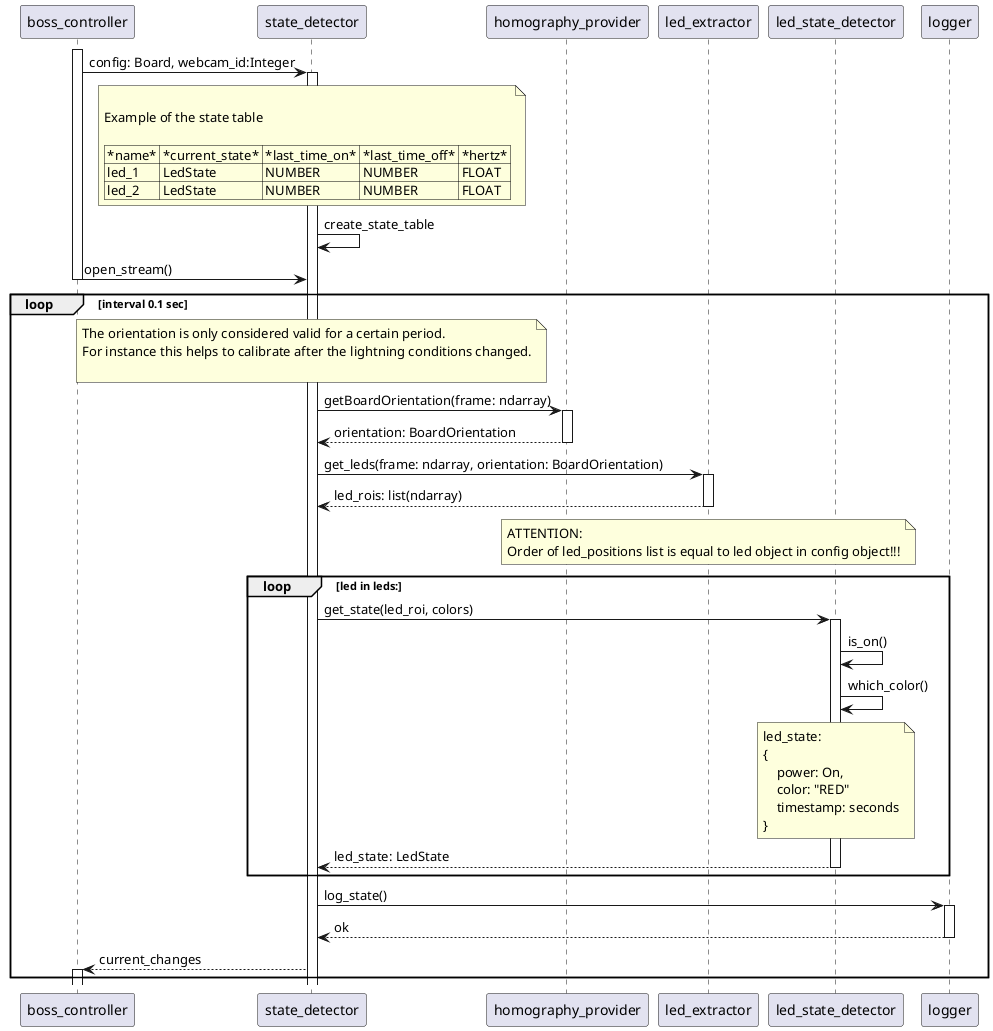 @startuml
activate boss_controller
boss_controller -> state_detector: config: Board, webcam_id:Integer
note over state_detector

     Example of the state table

     | *name* | *current_state* | *last_time_on* | *last_time_off* | *hertz* |
     | led_1 | LedState | NUMBER | NUMBER | FLOAT |
     | led_2 | LedState | NUMBER | NUMBER | FLOAT |
end note
activate state_detector
state_detector -> state_detector: create_state_table
boss_controller -> state_detector: open_stream()
deactivate boss_controller
loop interval 0.1 sec
    note over state_detector
        The orientation is only considered valid for a certain period.
        For instance this helps to calibrate after the lightning conditions changed.

    end note
    state_detector -> homography_provider: getBoardOrientation(frame: ndarray)
    activate homography_provider
    homography_provider --> state_detector: orientation: BoardOrientation
    deactivate homography_provider
    state_detector -> led_extractor: get_leds(frame: ndarray, orientation: BoardOrientation)
    activate led_extractor
    led_extractor --> state_detector: led_rois: list(ndarray)
    deactivate led_extractor
    note over led_extractor
        ATTENTION: 
        Order of led_positions list is equal to led object in config object!!!
    end note
    loop led in leds:
        state_detector -> led_state_detector: get_state(led_roi, colors)
        activate led_state_detector
        led_state_detector -> led_state_detector: is_on()
        led_state_detector -> led_state_detector: which_color()
        note over led_state_detector
            led_state: 
            {
                power: On,
                color: "RED"
                timestamp: seconds
            }
        end note
        led_state_detector --> state_detector: led_state: LedState
        deactivate led_state_detector
    end
    state_detector -> logger: log_state()
    activate logger
    logger --> state_detector: ok
    deactivate logger
    state_detector --> boss_controller: current_changes
    activate boss_controller
end



@enduml